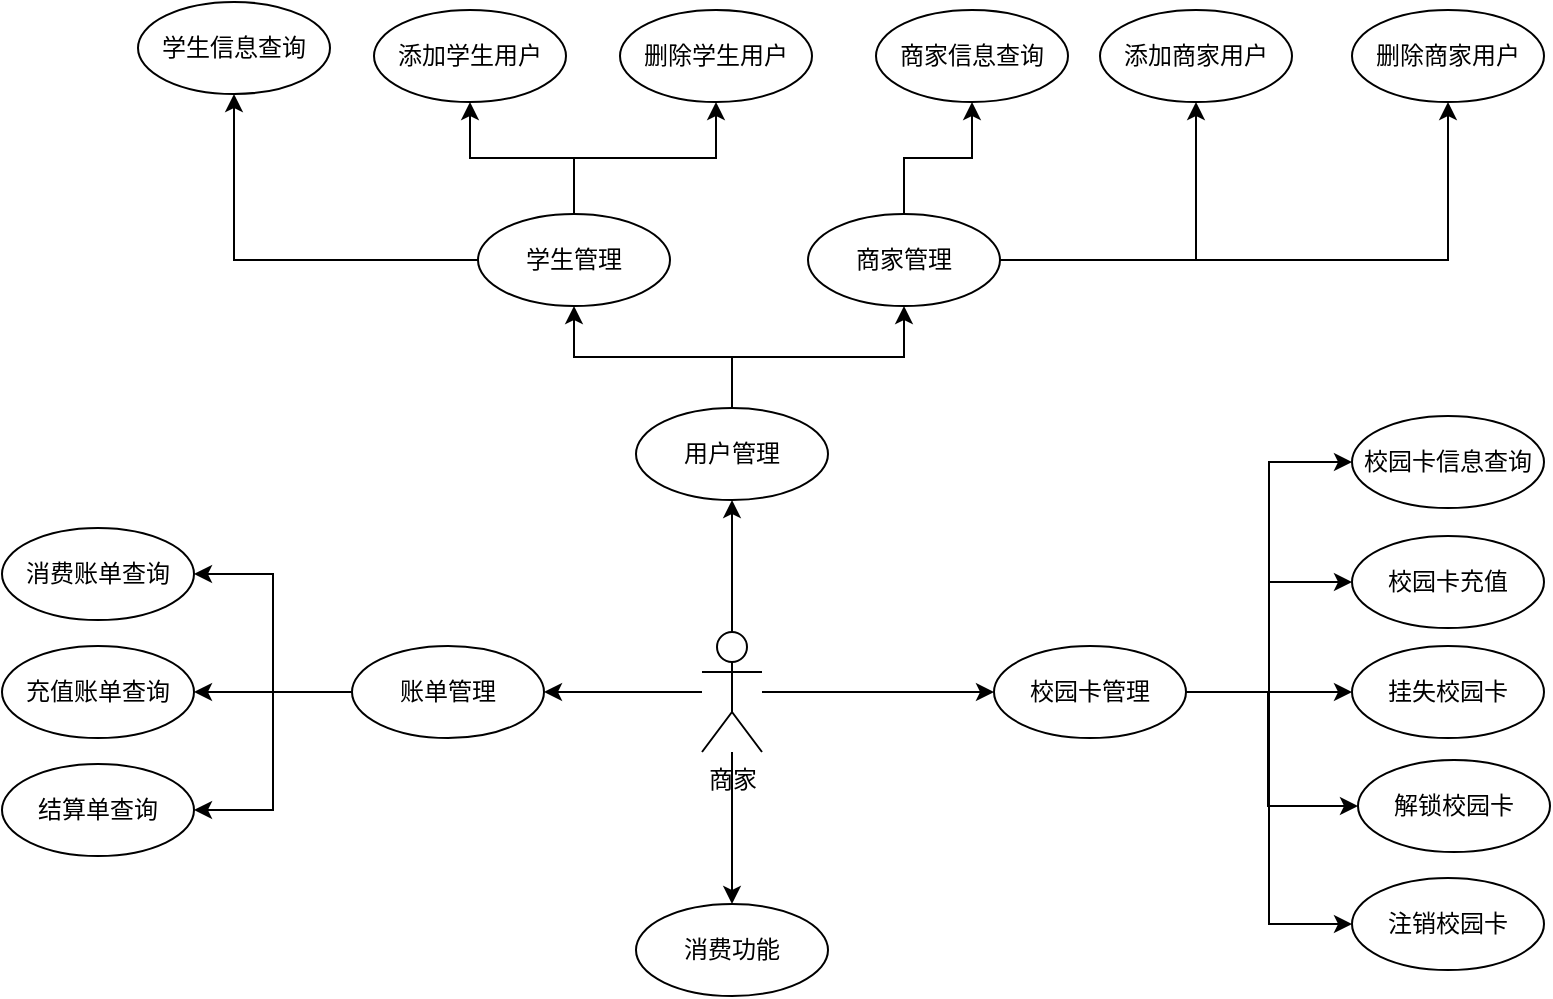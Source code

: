 <mxfile version="24.7.8">
  <diagram name="第 1 页" id="rwZv39C4w_sRKw7Vsx9e">
    <mxGraphModel dx="1195" dy="714" grid="0" gridSize="10" guides="1" tooltips="1" connect="1" arrows="1" fold="1" page="1" pageScale="1" pageWidth="2336" pageHeight="1654" math="0" shadow="0">
      <root>
        <mxCell id="0" />
        <mxCell id="1" parent="0" />
        <mxCell id="Ve-0OviqmU1EHWDldDCG-1" style="edgeStyle=orthogonalEdgeStyle;rounded=0;orthogonalLoop=1;jettySize=auto;html=1;entryX=0;entryY=0.5;entryDx=0;entryDy=0;" edge="1" parent="1" source="Ve-0OviqmU1EHWDldDCG-5" target="Ve-0OviqmU1EHWDldDCG-22">
          <mxGeometry relative="1" as="geometry" />
        </mxCell>
        <mxCell id="Ve-0OviqmU1EHWDldDCG-2" style="edgeStyle=orthogonalEdgeStyle;rounded=0;orthogonalLoop=1;jettySize=auto;html=1;entryX=0.5;entryY=1;entryDx=0;entryDy=0;" edge="1" parent="1" source="Ve-0OviqmU1EHWDldDCG-5" target="Ve-0OviqmU1EHWDldDCG-8">
          <mxGeometry relative="1" as="geometry" />
        </mxCell>
        <mxCell id="Ve-0OviqmU1EHWDldDCG-3" style="edgeStyle=orthogonalEdgeStyle;rounded=0;orthogonalLoop=1;jettySize=auto;html=1;entryX=1;entryY=0.5;entryDx=0;entryDy=0;" edge="1" parent="1" source="Ve-0OviqmU1EHWDldDCG-5" target="Ve-0OviqmU1EHWDldDCG-26">
          <mxGeometry relative="1" as="geometry" />
        </mxCell>
        <mxCell id="Ve-0OviqmU1EHWDldDCG-4" style="edgeStyle=orthogonalEdgeStyle;rounded=0;orthogonalLoop=1;jettySize=auto;html=1;entryX=0.5;entryY=0;entryDx=0;entryDy=0;" edge="1" parent="1" source="Ve-0OviqmU1EHWDldDCG-5" target="Ve-0OviqmU1EHWDldDCG-44">
          <mxGeometry relative="1" as="geometry" />
        </mxCell>
        <mxCell id="Ve-0OviqmU1EHWDldDCG-5" value="商家" style="shape=umlActor;verticalLabelPosition=bottom;verticalAlign=top;html=1;outlineConnect=0;" vertex="1" parent="1">
          <mxGeometry x="1033" y="455" width="30" height="60" as="geometry" />
        </mxCell>
        <mxCell id="Ve-0OviqmU1EHWDldDCG-6" style="edgeStyle=orthogonalEdgeStyle;rounded=0;orthogonalLoop=1;jettySize=auto;html=1;entryX=0.5;entryY=1;entryDx=0;entryDy=0;" edge="1" parent="1" source="Ve-0OviqmU1EHWDldDCG-8" target="Ve-0OviqmU1EHWDldDCG-12">
          <mxGeometry relative="1" as="geometry" />
        </mxCell>
        <mxCell id="Ve-0OviqmU1EHWDldDCG-7" style="edgeStyle=orthogonalEdgeStyle;rounded=0;orthogonalLoop=1;jettySize=auto;html=1;entryX=0.5;entryY=1;entryDx=0;entryDy=0;" edge="1" parent="1" source="Ve-0OviqmU1EHWDldDCG-8" target="Ve-0OviqmU1EHWDldDCG-16">
          <mxGeometry relative="1" as="geometry" />
        </mxCell>
        <mxCell id="Ve-0OviqmU1EHWDldDCG-8" value="用户管理" style="ellipse;whiteSpace=wrap;html=1;" vertex="1" parent="1">
          <mxGeometry x="1000" y="343" width="96" height="46" as="geometry" />
        </mxCell>
        <mxCell id="Ve-0OviqmU1EHWDldDCG-9" style="edgeStyle=orthogonalEdgeStyle;rounded=0;orthogonalLoop=1;jettySize=auto;html=1;entryX=0.5;entryY=1;entryDx=0;entryDy=0;" edge="1" parent="1" source="Ve-0OviqmU1EHWDldDCG-12" target="Ve-0OviqmU1EHWDldDCG-35">
          <mxGeometry relative="1" as="geometry" />
        </mxCell>
        <mxCell id="Ve-0OviqmU1EHWDldDCG-10" style="edgeStyle=orthogonalEdgeStyle;rounded=0;orthogonalLoop=1;jettySize=auto;html=1;entryX=0.5;entryY=1;entryDx=0;entryDy=0;" edge="1" parent="1" source="Ve-0OviqmU1EHWDldDCG-12" target="Ve-0OviqmU1EHWDldDCG-36">
          <mxGeometry relative="1" as="geometry" />
        </mxCell>
        <mxCell id="Ve-0OviqmU1EHWDldDCG-11" style="edgeStyle=orthogonalEdgeStyle;rounded=0;orthogonalLoop=1;jettySize=auto;html=1;entryX=0.5;entryY=1;entryDx=0;entryDy=0;" edge="1" parent="1" source="Ve-0OviqmU1EHWDldDCG-12" target="Ve-0OviqmU1EHWDldDCG-37">
          <mxGeometry relative="1" as="geometry" />
        </mxCell>
        <mxCell id="Ve-0OviqmU1EHWDldDCG-12" value="学生&lt;span style=&quot;color: rgba(0, 0, 0, 0); font-family: monospace; font-size: 0px; text-align: start; white-space: nowrap;&quot;&gt;%3CmxGraphModel%3E%3Croot%3E%3CmxCell%20id%3D%220%22%2F%3E%3CmxCell%20id%3D%221%22%20parent%3D%220%22%2F%3E%3CmxCell%20id%3D%222%22%20value%3D%22%E7%94%A8%E6%88%B7%E7%AE%A1%E7%90%86%22%20style%3D%22ellipse%3BwhiteSpace%3Dwrap%3Bhtml%3D1%3B%22%20vertex%3D%221%22%20parent%3D%221%22%3E%3CmxGeometry%20x%3D%22381%22%20y%3D%22262%22%20width%3D%2296%22%20height%3D%2246%22%20as%3D%22geometry%22%2F%3E%3C%2FmxCell%3E%3C%2Froot%3E%3C%2FmxGraphModel%3E&lt;/span&gt;管理" style="ellipse;whiteSpace=wrap;html=1;" vertex="1" parent="1">
          <mxGeometry x="921" y="246" width="96" height="46" as="geometry" />
        </mxCell>
        <mxCell id="Ve-0OviqmU1EHWDldDCG-13" style="edgeStyle=orthogonalEdgeStyle;rounded=0;orthogonalLoop=1;jettySize=auto;html=1;entryX=0.5;entryY=1;entryDx=0;entryDy=0;" edge="1" parent="1" source="Ve-0OviqmU1EHWDldDCG-16" target="Ve-0OviqmU1EHWDldDCG-38">
          <mxGeometry relative="1" as="geometry" />
        </mxCell>
        <mxCell id="Ve-0OviqmU1EHWDldDCG-14" style="edgeStyle=orthogonalEdgeStyle;rounded=0;orthogonalLoop=1;jettySize=auto;html=1;entryX=0.5;entryY=1;entryDx=0;entryDy=0;" edge="1" parent="1" source="Ve-0OviqmU1EHWDldDCG-16" target="Ve-0OviqmU1EHWDldDCG-39">
          <mxGeometry relative="1" as="geometry" />
        </mxCell>
        <mxCell id="Ve-0OviqmU1EHWDldDCG-15" style="edgeStyle=orthogonalEdgeStyle;rounded=0;orthogonalLoop=1;jettySize=auto;html=1;entryX=0.5;entryY=1;entryDx=0;entryDy=0;" edge="1" parent="1" source="Ve-0OviqmU1EHWDldDCG-16" target="Ve-0OviqmU1EHWDldDCG-40">
          <mxGeometry relative="1" as="geometry" />
        </mxCell>
        <mxCell id="Ve-0OviqmU1EHWDldDCG-16" value="商家管理" style="ellipse;whiteSpace=wrap;html=1;" vertex="1" parent="1">
          <mxGeometry x="1086" y="246" width="96" height="46" as="geometry" />
        </mxCell>
        <mxCell id="Ve-0OviqmU1EHWDldDCG-17" style="edgeStyle=orthogonalEdgeStyle;rounded=0;orthogonalLoop=1;jettySize=auto;html=1;exitX=1;exitY=0.5;exitDx=0;exitDy=0;entryX=0;entryY=0.5;entryDx=0;entryDy=0;" edge="1" parent="1" source="Ve-0OviqmU1EHWDldDCG-22" target="Ve-0OviqmU1EHWDldDCG-30">
          <mxGeometry relative="1" as="geometry" />
        </mxCell>
        <mxCell id="Ve-0OviqmU1EHWDldDCG-18" style="edgeStyle=orthogonalEdgeStyle;rounded=0;orthogonalLoop=1;jettySize=auto;html=1;entryX=0;entryY=0.5;entryDx=0;entryDy=0;" edge="1" parent="1" source="Ve-0OviqmU1EHWDldDCG-22" target="Ve-0OviqmU1EHWDldDCG-31">
          <mxGeometry relative="1" as="geometry" />
        </mxCell>
        <mxCell id="Ve-0OviqmU1EHWDldDCG-19" style="edgeStyle=orthogonalEdgeStyle;rounded=0;orthogonalLoop=1;jettySize=auto;html=1;entryX=0;entryY=0.5;entryDx=0;entryDy=0;" edge="1" parent="1" source="Ve-0OviqmU1EHWDldDCG-22" target="Ve-0OviqmU1EHWDldDCG-34">
          <mxGeometry relative="1" as="geometry" />
        </mxCell>
        <mxCell id="Ve-0OviqmU1EHWDldDCG-20" style="edgeStyle=orthogonalEdgeStyle;rounded=0;orthogonalLoop=1;jettySize=auto;html=1;entryX=0;entryY=0.5;entryDx=0;entryDy=0;" edge="1" parent="1" source="Ve-0OviqmU1EHWDldDCG-22" target="Ve-0OviqmU1EHWDldDCG-32">
          <mxGeometry relative="1" as="geometry">
            <Array as="points">
              <mxPoint x="1316" y="485" />
              <mxPoint x="1316" y="542" />
            </Array>
          </mxGeometry>
        </mxCell>
        <mxCell id="Ve-0OviqmU1EHWDldDCG-21" style="edgeStyle=orthogonalEdgeStyle;rounded=0;orthogonalLoop=1;jettySize=auto;html=1;entryX=0;entryY=0.5;entryDx=0;entryDy=0;" edge="1" parent="1" source="Ve-0OviqmU1EHWDldDCG-22" target="Ve-0OviqmU1EHWDldDCG-33">
          <mxGeometry relative="1" as="geometry" />
        </mxCell>
        <mxCell id="Ve-0OviqmU1EHWDldDCG-22" value="校园卡管理" style="ellipse;whiteSpace=wrap;html=1;" vertex="1" parent="1">
          <mxGeometry x="1179" y="462" width="96" height="46" as="geometry" />
        </mxCell>
        <mxCell id="Ve-0OviqmU1EHWDldDCG-23" style="edgeStyle=orthogonalEdgeStyle;rounded=0;orthogonalLoop=1;jettySize=auto;html=1;entryX=1;entryY=0.5;entryDx=0;entryDy=0;" edge="1" parent="1" source="Ve-0OviqmU1EHWDldDCG-26" target="Ve-0OviqmU1EHWDldDCG-27">
          <mxGeometry relative="1" as="geometry" />
        </mxCell>
        <mxCell id="Ve-0OviqmU1EHWDldDCG-24" style="edgeStyle=orthogonalEdgeStyle;rounded=0;orthogonalLoop=1;jettySize=auto;html=1;entryX=1;entryY=0.5;entryDx=0;entryDy=0;" edge="1" parent="1" source="Ve-0OviqmU1EHWDldDCG-26" target="Ve-0OviqmU1EHWDldDCG-28">
          <mxGeometry relative="1" as="geometry" />
        </mxCell>
        <mxCell id="Ve-0OviqmU1EHWDldDCG-25" style="edgeStyle=orthogonalEdgeStyle;rounded=0;orthogonalLoop=1;jettySize=auto;html=1;entryX=1;entryY=0.5;entryDx=0;entryDy=0;" edge="1" parent="1" source="Ve-0OviqmU1EHWDldDCG-26" target="Ve-0OviqmU1EHWDldDCG-29">
          <mxGeometry relative="1" as="geometry" />
        </mxCell>
        <mxCell id="Ve-0OviqmU1EHWDldDCG-26" value="账单管理" style="ellipse;whiteSpace=wrap;html=1;" vertex="1" parent="1">
          <mxGeometry x="858" y="462" width="96" height="46" as="geometry" />
        </mxCell>
        <mxCell id="Ve-0OviqmU1EHWDldDCG-27" value="消费账单查询" style="ellipse;whiteSpace=wrap;html=1;" vertex="1" parent="1">
          <mxGeometry x="683" y="403" width="96" height="46" as="geometry" />
        </mxCell>
        <mxCell id="Ve-0OviqmU1EHWDldDCG-28" value="充值账单查询" style="ellipse;whiteSpace=wrap;html=1;" vertex="1" parent="1">
          <mxGeometry x="683" y="462" width="96" height="46" as="geometry" />
        </mxCell>
        <mxCell id="Ve-0OviqmU1EHWDldDCG-29" value="结算单查询" style="ellipse;whiteSpace=wrap;html=1;" vertex="1" parent="1">
          <mxGeometry x="683" y="521" width="96" height="46" as="geometry" />
        </mxCell>
        <mxCell id="Ve-0OviqmU1EHWDldDCG-30" value="校园卡信息查询" style="ellipse;whiteSpace=wrap;html=1;" vertex="1" parent="1">
          <mxGeometry x="1358" y="347" width="96" height="46" as="geometry" />
        </mxCell>
        <mxCell id="Ve-0OviqmU1EHWDldDCG-31" value="校园卡充值" style="ellipse;whiteSpace=wrap;html=1;" vertex="1" parent="1">
          <mxGeometry x="1358" y="407" width="96" height="46" as="geometry" />
        </mxCell>
        <mxCell id="Ve-0OviqmU1EHWDldDCG-32" value="解锁校园卡" style="ellipse;whiteSpace=wrap;html=1;" vertex="1" parent="1">
          <mxGeometry x="1361" y="519" width="96" height="46" as="geometry" />
        </mxCell>
        <mxCell id="Ve-0OviqmU1EHWDldDCG-33" value="注销校园卡" style="ellipse;whiteSpace=wrap;html=1;" vertex="1" parent="1">
          <mxGeometry x="1358" y="578" width="96" height="46" as="geometry" />
        </mxCell>
        <mxCell id="Ve-0OviqmU1EHWDldDCG-34" value="挂失校园卡" style="ellipse;whiteSpace=wrap;html=1;" vertex="1" parent="1">
          <mxGeometry x="1358" y="462" width="96" height="46" as="geometry" />
        </mxCell>
        <mxCell id="Ve-0OviqmU1EHWDldDCG-35" value="学生信息查询" style="ellipse;whiteSpace=wrap;html=1;" vertex="1" parent="1">
          <mxGeometry x="751" y="140" width="96" height="46" as="geometry" />
        </mxCell>
        <mxCell id="Ve-0OviqmU1EHWDldDCG-36" value="添加学生用户" style="ellipse;whiteSpace=wrap;html=1;" vertex="1" parent="1">
          <mxGeometry x="869" y="144" width="96" height="46" as="geometry" />
        </mxCell>
        <mxCell id="Ve-0OviqmU1EHWDldDCG-37" value="删除学生用户" style="ellipse;whiteSpace=wrap;html=1;" vertex="1" parent="1">
          <mxGeometry x="992" y="144" width="96" height="46" as="geometry" />
        </mxCell>
        <mxCell id="Ve-0OviqmU1EHWDldDCG-38" value="商家信息查询" style="ellipse;whiteSpace=wrap;html=1;" vertex="1" parent="1">
          <mxGeometry x="1120" y="144" width="96" height="46" as="geometry" />
        </mxCell>
        <mxCell id="Ve-0OviqmU1EHWDldDCG-39" value="添加商家用户" style="ellipse;whiteSpace=wrap;html=1;" vertex="1" parent="1">
          <mxGeometry x="1232" y="144" width="96" height="46" as="geometry" />
        </mxCell>
        <mxCell id="Ve-0OviqmU1EHWDldDCG-40" value="删除商家用户" style="ellipse;whiteSpace=wrap;html=1;" vertex="1" parent="1">
          <mxGeometry x="1358" y="144" width="96" height="46" as="geometry" />
        </mxCell>
        <mxCell id="Ve-0OviqmU1EHWDldDCG-41" style="edgeStyle=orthogonalEdgeStyle;rounded=0;orthogonalLoop=1;jettySize=auto;html=1;exitX=0.5;exitY=1;exitDx=0;exitDy=0;" edge="1" parent="1" source="Ve-0OviqmU1EHWDldDCG-34" target="Ve-0OviqmU1EHWDldDCG-34">
          <mxGeometry relative="1" as="geometry" />
        </mxCell>
        <mxCell id="Ve-0OviqmU1EHWDldDCG-44" value="消费功能" style="ellipse;whiteSpace=wrap;html=1;" vertex="1" parent="1">
          <mxGeometry x="1000" y="591" width="96" height="46" as="geometry" />
        </mxCell>
      </root>
    </mxGraphModel>
  </diagram>
</mxfile>
